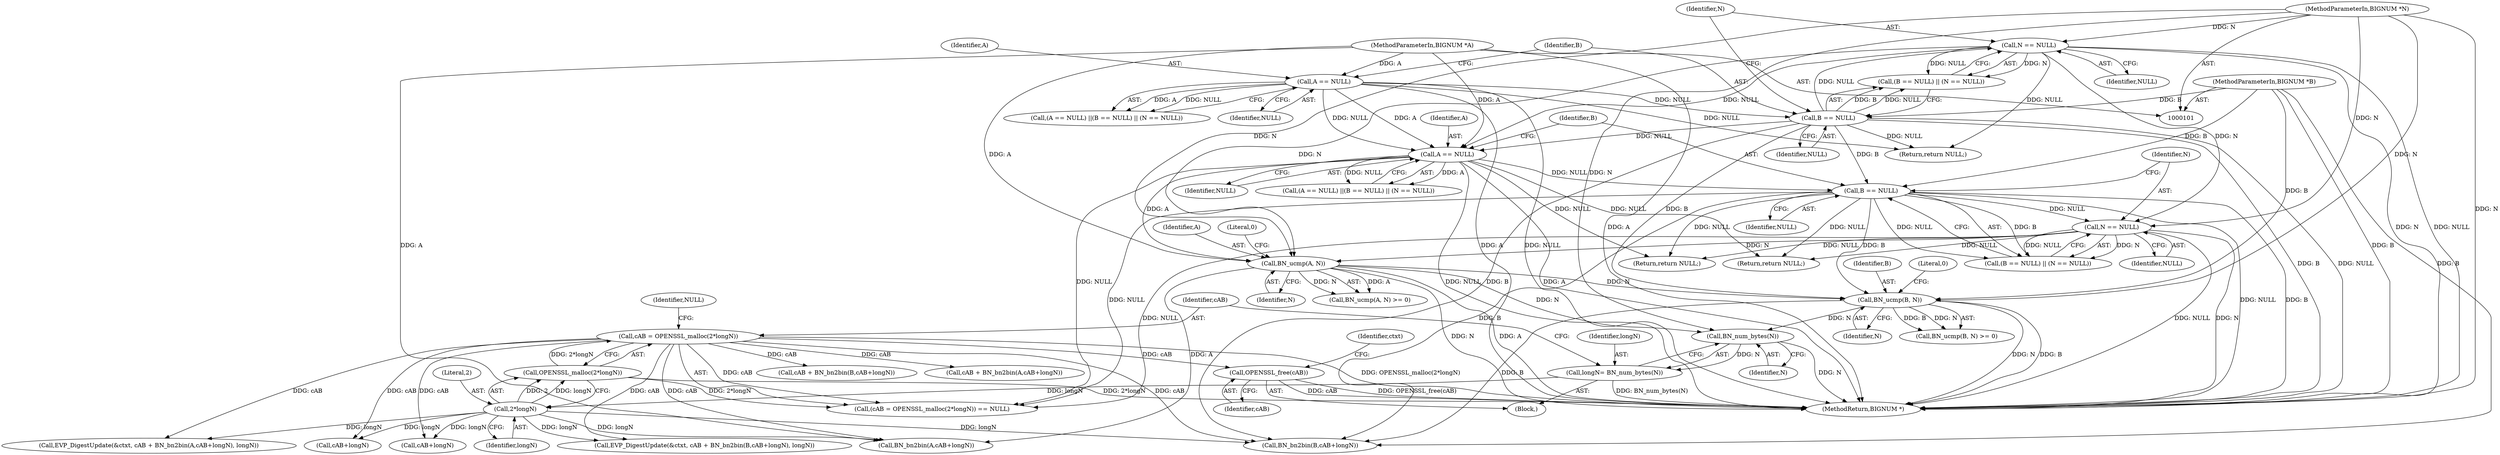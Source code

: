 digraph "0_openssl_4a23b12a031860253b58d503f296377ca076427b@API" {
"1000188" [label="(Call,OPENSSL_free(cAB))"];
"1000159" [label="(Call,cAB = OPENSSL_malloc(2*longN))"];
"1000161" [label="(Call,OPENSSL_malloc(2*longN))"];
"1000162" [label="(Call,2*longN)"];
"1000153" [label="(Call,longN= BN_num_bytes(N))"];
"1000155" [label="(Call,BN_num_bytes(N))"];
"1000142" [label="(Call,BN_ucmp(A, N))"];
"1000127" [label="(Call,A == NULL)"];
"1000113" [label="(Call,A == NULL)"];
"1000102" [label="(MethodParameterIn,BIGNUM *A)"];
"1000120" [label="(Call,N == NULL)"];
"1000104" [label="(MethodParameterIn,BIGNUM *N)"];
"1000117" [label="(Call,B == NULL)"];
"1000103" [label="(MethodParameterIn,BIGNUM *B)"];
"1000134" [label="(Call,N == NULL)"];
"1000131" [label="(Call,B == NULL)"];
"1000147" [label="(Call,BN_ucmp(B, N))"];
"1000123" [label="(Return,return NULL;)"];
"1000180" [label="(Call,cAB + BN_bn2bin(B,cAB+longN))"];
"1000188" [label="(Call,OPENSSL_free(cAB))"];
"1000127" [label="(Call,A == NULL)"];
"1000112" [label="(Call,(A == NULL) ||(B == NULL) || (N == NULL))"];
"1000116" [label="(Call,(B == NULL) || (N == NULL))"];
"1000136" [label="(Identifier,NULL)"];
"1000192" [label="(Identifier,ctxt)"];
"1000155" [label="(Call,BN_num_bytes(N))"];
"1000151" [label="(Return,return NULL;)"];
"1000121" [label="(Identifier,N)"];
"1000158" [label="(Call,(cAB = OPENSSL_malloc(2*longN)) == NULL)"];
"1000144" [label="(Identifier,N)"];
"1000148" [label="(Identifier,B)"];
"1000129" [label="(Identifier,NULL)"];
"1000126" [label="(Call,(A == NULL) ||(B == NULL) || (N == NULL))"];
"1000114" [label="(Identifier,A)"];
"1000159" [label="(Call,cAB = OPENSSL_malloc(2*longN))"];
"1000219" [label="(MethodReturn,BIGNUM *)"];
"1000184" [label="(Call,cAB+longN)"];
"1000142" [label="(Call,BN_ucmp(A, N))"];
"1000105" [label="(Block,)"];
"1000113" [label="(Call,A == NULL)"];
"1000169" [label="(Call,cAB + BN_bn2bin(A,cAB+longN))"];
"1000102" [label="(MethodParameterIn,BIGNUM *A)"];
"1000117" [label="(Call,B == NULL)"];
"1000137" [label="(Return,return NULL;)"];
"1000134" [label="(Call,N == NULL)"];
"1000166" [label="(Call,EVP_DigestUpdate(&ctxt, cAB + BN_bn2bin(A,cAB+longN), longN))"];
"1000162" [label="(Call,2*longN)"];
"1000189" [label="(Identifier,cAB)"];
"1000115" [label="(Identifier,NULL)"];
"1000128" [label="(Identifier,A)"];
"1000118" [label="(Identifier,B)"];
"1000119" [label="(Identifier,NULL)"];
"1000135" [label="(Identifier,N)"];
"1000149" [label="(Identifier,N)"];
"1000146" [label="(Call,BN_ucmp(B, N) >= 0)"];
"1000165" [label="(Identifier,NULL)"];
"1000104" [label="(MethodParameterIn,BIGNUM *N)"];
"1000141" [label="(Call,BN_ucmp(A, N) >= 0)"];
"1000164" [label="(Identifier,longN)"];
"1000171" [label="(Call,BN_bn2bin(A,cAB+longN))"];
"1000120" [label="(Call,N == NULL)"];
"1000133" [label="(Identifier,NULL)"];
"1000173" [label="(Call,cAB+longN)"];
"1000163" [label="(Literal,2)"];
"1000161" [label="(Call,OPENSSL_malloc(2*longN))"];
"1000182" [label="(Call,BN_bn2bin(B,cAB+longN))"];
"1000143" [label="(Identifier,A)"];
"1000122" [label="(Identifier,NULL)"];
"1000150" [label="(Literal,0)"];
"1000156" [label="(Identifier,N)"];
"1000145" [label="(Literal,0)"];
"1000147" [label="(Call,BN_ucmp(B, N))"];
"1000177" [label="(Call,EVP_DigestUpdate(&ctxt, cAB + BN_bn2bin(B,cAB+longN), longN))"];
"1000132" [label="(Identifier,B)"];
"1000160" [label="(Identifier,cAB)"];
"1000153" [label="(Call,longN= BN_num_bytes(N))"];
"1000103" [label="(MethodParameterIn,BIGNUM *B)"];
"1000130" [label="(Call,(B == NULL) || (N == NULL))"];
"1000154" [label="(Identifier,longN)"];
"1000131" [label="(Call,B == NULL)"];
"1000188" -> "1000105"  [label="AST: "];
"1000188" -> "1000189"  [label="CFG: "];
"1000189" -> "1000188"  [label="AST: "];
"1000192" -> "1000188"  [label="CFG: "];
"1000188" -> "1000219"  [label="DDG: OPENSSL_free(cAB)"];
"1000188" -> "1000219"  [label="DDG: cAB"];
"1000159" -> "1000188"  [label="DDG: cAB"];
"1000159" -> "1000158"  [label="AST: "];
"1000159" -> "1000161"  [label="CFG: "];
"1000160" -> "1000159"  [label="AST: "];
"1000161" -> "1000159"  [label="AST: "];
"1000165" -> "1000159"  [label="CFG: "];
"1000159" -> "1000219"  [label="DDG: OPENSSL_malloc(2*longN)"];
"1000159" -> "1000158"  [label="DDG: cAB"];
"1000161" -> "1000159"  [label="DDG: 2*longN"];
"1000159" -> "1000166"  [label="DDG: cAB"];
"1000159" -> "1000169"  [label="DDG: cAB"];
"1000159" -> "1000171"  [label="DDG: cAB"];
"1000159" -> "1000173"  [label="DDG: cAB"];
"1000159" -> "1000177"  [label="DDG: cAB"];
"1000159" -> "1000180"  [label="DDG: cAB"];
"1000159" -> "1000182"  [label="DDG: cAB"];
"1000159" -> "1000184"  [label="DDG: cAB"];
"1000161" -> "1000162"  [label="CFG: "];
"1000162" -> "1000161"  [label="AST: "];
"1000161" -> "1000219"  [label="DDG: 2*longN"];
"1000161" -> "1000158"  [label="DDG: 2*longN"];
"1000162" -> "1000161"  [label="DDG: 2"];
"1000162" -> "1000161"  [label="DDG: longN"];
"1000162" -> "1000164"  [label="CFG: "];
"1000163" -> "1000162"  [label="AST: "];
"1000164" -> "1000162"  [label="AST: "];
"1000153" -> "1000162"  [label="DDG: longN"];
"1000162" -> "1000171"  [label="DDG: longN"];
"1000162" -> "1000173"  [label="DDG: longN"];
"1000162" -> "1000166"  [label="DDG: longN"];
"1000162" -> "1000182"  [label="DDG: longN"];
"1000162" -> "1000184"  [label="DDG: longN"];
"1000162" -> "1000177"  [label="DDG: longN"];
"1000153" -> "1000105"  [label="AST: "];
"1000153" -> "1000155"  [label="CFG: "];
"1000154" -> "1000153"  [label="AST: "];
"1000155" -> "1000153"  [label="AST: "];
"1000160" -> "1000153"  [label="CFG: "];
"1000153" -> "1000219"  [label="DDG: BN_num_bytes(N)"];
"1000155" -> "1000153"  [label="DDG: N"];
"1000155" -> "1000156"  [label="CFG: "];
"1000156" -> "1000155"  [label="AST: "];
"1000155" -> "1000219"  [label="DDG: N"];
"1000142" -> "1000155"  [label="DDG: N"];
"1000147" -> "1000155"  [label="DDG: N"];
"1000104" -> "1000155"  [label="DDG: N"];
"1000142" -> "1000141"  [label="AST: "];
"1000142" -> "1000144"  [label="CFG: "];
"1000143" -> "1000142"  [label="AST: "];
"1000144" -> "1000142"  [label="AST: "];
"1000145" -> "1000142"  [label="CFG: "];
"1000142" -> "1000219"  [label="DDG: N"];
"1000142" -> "1000219"  [label="DDG: A"];
"1000142" -> "1000141"  [label="DDG: A"];
"1000142" -> "1000141"  [label="DDG: N"];
"1000127" -> "1000142"  [label="DDG: A"];
"1000102" -> "1000142"  [label="DDG: A"];
"1000120" -> "1000142"  [label="DDG: N"];
"1000134" -> "1000142"  [label="DDG: N"];
"1000104" -> "1000142"  [label="DDG: N"];
"1000142" -> "1000147"  [label="DDG: N"];
"1000142" -> "1000171"  [label="DDG: A"];
"1000127" -> "1000126"  [label="AST: "];
"1000127" -> "1000129"  [label="CFG: "];
"1000128" -> "1000127"  [label="AST: "];
"1000129" -> "1000127"  [label="AST: "];
"1000132" -> "1000127"  [label="CFG: "];
"1000126" -> "1000127"  [label="CFG: "];
"1000127" -> "1000219"  [label="DDG: NULL"];
"1000127" -> "1000219"  [label="DDG: A"];
"1000127" -> "1000126"  [label="DDG: A"];
"1000127" -> "1000126"  [label="DDG: NULL"];
"1000113" -> "1000127"  [label="DDG: A"];
"1000113" -> "1000127"  [label="DDG: NULL"];
"1000102" -> "1000127"  [label="DDG: A"];
"1000120" -> "1000127"  [label="DDG: NULL"];
"1000117" -> "1000127"  [label="DDG: NULL"];
"1000127" -> "1000131"  [label="DDG: NULL"];
"1000127" -> "1000137"  [label="DDG: NULL"];
"1000127" -> "1000151"  [label="DDG: NULL"];
"1000127" -> "1000158"  [label="DDG: NULL"];
"1000113" -> "1000112"  [label="AST: "];
"1000113" -> "1000115"  [label="CFG: "];
"1000114" -> "1000113"  [label="AST: "];
"1000115" -> "1000113"  [label="AST: "];
"1000118" -> "1000113"  [label="CFG: "];
"1000112" -> "1000113"  [label="CFG: "];
"1000113" -> "1000219"  [label="DDG: A"];
"1000113" -> "1000219"  [label="DDG: NULL"];
"1000113" -> "1000112"  [label="DDG: A"];
"1000113" -> "1000112"  [label="DDG: NULL"];
"1000102" -> "1000113"  [label="DDG: A"];
"1000113" -> "1000117"  [label="DDG: NULL"];
"1000113" -> "1000123"  [label="DDG: NULL"];
"1000102" -> "1000101"  [label="AST: "];
"1000102" -> "1000219"  [label="DDG: A"];
"1000102" -> "1000171"  [label="DDG: A"];
"1000120" -> "1000116"  [label="AST: "];
"1000120" -> "1000122"  [label="CFG: "];
"1000121" -> "1000120"  [label="AST: "];
"1000122" -> "1000120"  [label="AST: "];
"1000116" -> "1000120"  [label="CFG: "];
"1000120" -> "1000219"  [label="DDG: N"];
"1000120" -> "1000219"  [label="DDG: NULL"];
"1000120" -> "1000116"  [label="DDG: N"];
"1000120" -> "1000116"  [label="DDG: NULL"];
"1000104" -> "1000120"  [label="DDG: N"];
"1000117" -> "1000120"  [label="DDG: NULL"];
"1000120" -> "1000123"  [label="DDG: NULL"];
"1000120" -> "1000134"  [label="DDG: N"];
"1000104" -> "1000101"  [label="AST: "];
"1000104" -> "1000219"  [label="DDG: N"];
"1000104" -> "1000134"  [label="DDG: N"];
"1000104" -> "1000147"  [label="DDG: N"];
"1000117" -> "1000116"  [label="AST: "];
"1000117" -> "1000119"  [label="CFG: "];
"1000118" -> "1000117"  [label="AST: "];
"1000119" -> "1000117"  [label="AST: "];
"1000121" -> "1000117"  [label="CFG: "];
"1000116" -> "1000117"  [label="CFG: "];
"1000117" -> "1000219"  [label="DDG: B"];
"1000117" -> "1000219"  [label="DDG: NULL"];
"1000117" -> "1000116"  [label="DDG: B"];
"1000117" -> "1000116"  [label="DDG: NULL"];
"1000103" -> "1000117"  [label="DDG: B"];
"1000117" -> "1000123"  [label="DDG: NULL"];
"1000117" -> "1000131"  [label="DDG: B"];
"1000117" -> "1000147"  [label="DDG: B"];
"1000117" -> "1000182"  [label="DDG: B"];
"1000103" -> "1000101"  [label="AST: "];
"1000103" -> "1000219"  [label="DDG: B"];
"1000103" -> "1000131"  [label="DDG: B"];
"1000103" -> "1000147"  [label="DDG: B"];
"1000103" -> "1000182"  [label="DDG: B"];
"1000134" -> "1000130"  [label="AST: "];
"1000134" -> "1000136"  [label="CFG: "];
"1000135" -> "1000134"  [label="AST: "];
"1000136" -> "1000134"  [label="AST: "];
"1000130" -> "1000134"  [label="CFG: "];
"1000134" -> "1000219"  [label="DDG: N"];
"1000134" -> "1000219"  [label="DDG: NULL"];
"1000134" -> "1000130"  [label="DDG: N"];
"1000134" -> "1000130"  [label="DDG: NULL"];
"1000131" -> "1000134"  [label="DDG: NULL"];
"1000134" -> "1000137"  [label="DDG: NULL"];
"1000134" -> "1000151"  [label="DDG: NULL"];
"1000134" -> "1000158"  [label="DDG: NULL"];
"1000131" -> "1000130"  [label="AST: "];
"1000131" -> "1000133"  [label="CFG: "];
"1000132" -> "1000131"  [label="AST: "];
"1000133" -> "1000131"  [label="AST: "];
"1000135" -> "1000131"  [label="CFG: "];
"1000130" -> "1000131"  [label="CFG: "];
"1000131" -> "1000219"  [label="DDG: B"];
"1000131" -> "1000219"  [label="DDG: NULL"];
"1000131" -> "1000130"  [label="DDG: B"];
"1000131" -> "1000130"  [label="DDG: NULL"];
"1000131" -> "1000137"  [label="DDG: NULL"];
"1000131" -> "1000147"  [label="DDG: B"];
"1000131" -> "1000151"  [label="DDG: NULL"];
"1000131" -> "1000158"  [label="DDG: NULL"];
"1000131" -> "1000182"  [label="DDG: B"];
"1000147" -> "1000146"  [label="AST: "];
"1000147" -> "1000149"  [label="CFG: "];
"1000148" -> "1000147"  [label="AST: "];
"1000149" -> "1000147"  [label="AST: "];
"1000150" -> "1000147"  [label="CFG: "];
"1000147" -> "1000219"  [label="DDG: N"];
"1000147" -> "1000219"  [label="DDG: B"];
"1000147" -> "1000146"  [label="DDG: B"];
"1000147" -> "1000146"  [label="DDG: N"];
"1000147" -> "1000182"  [label="DDG: B"];
}
